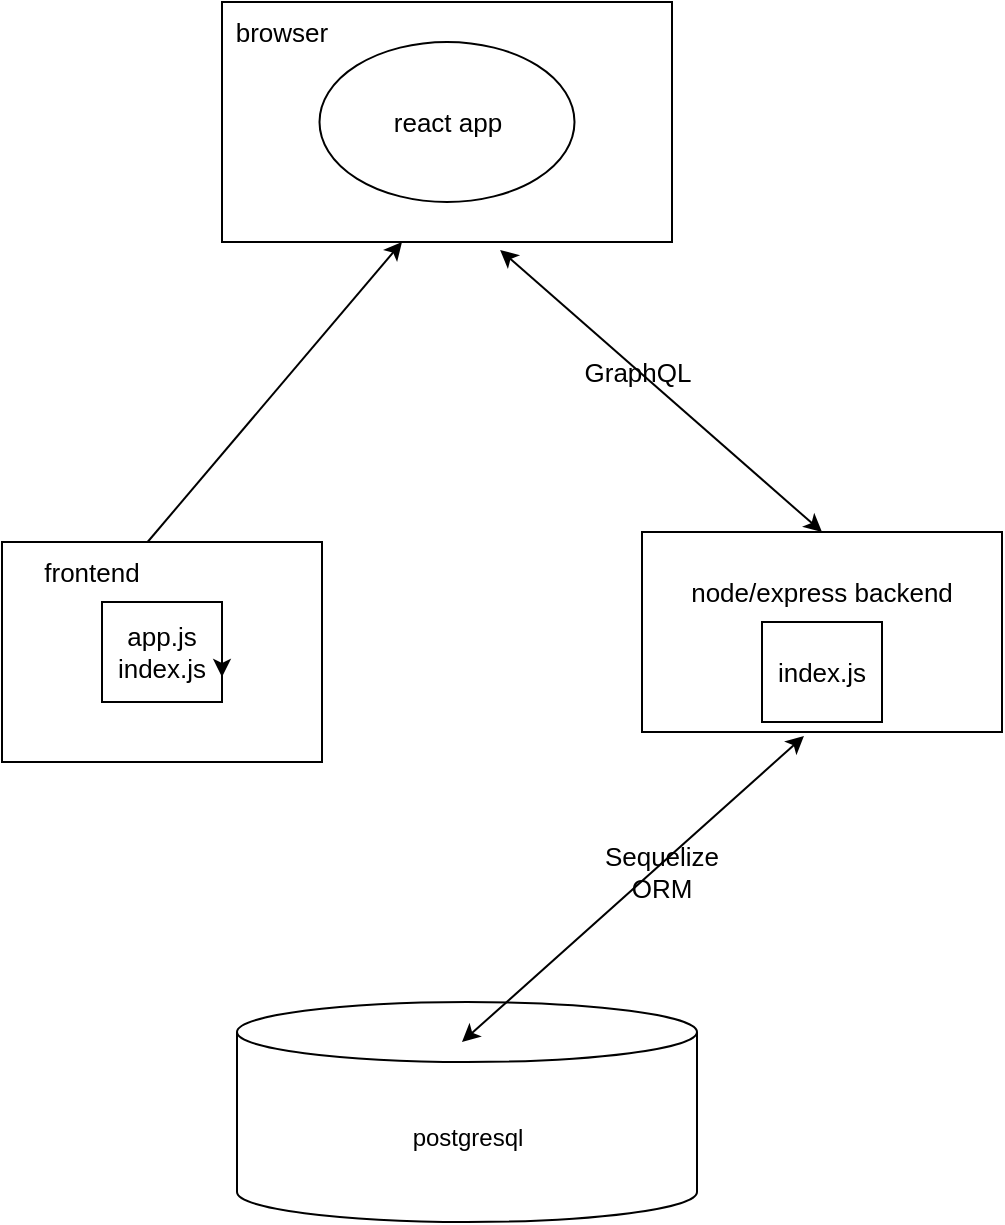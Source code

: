 <mxfile>
    <diagram id="xcbblTAlZrjRT_aNGaZx" name="Page-1">
        <mxGraphModel dx="1068" dy="910" grid="1" gridSize="10" guides="1" tooltips="1" connect="1" arrows="1" fold="1" page="1" pageScale="1" pageWidth="850" pageHeight="1100" math="0" shadow="0">
            <root>
                <mxCell id="0"/>
                <mxCell id="1" parent="0"/>
                <mxCell id="16" value="" style="rounded=0;whiteSpace=wrap;html=1;fontSize=13;" vertex="1" parent="1">
                    <mxGeometry x="150" y="360" width="160" height="110" as="geometry"/>
                </mxCell>
                <mxCell id="2" value="postgresql" style="shape=cylinder3;whiteSpace=wrap;html=1;boundedLbl=1;backgroundOutline=1;size=15;" vertex="1" parent="1">
                    <mxGeometry x="267.5" y="590" width="230" height="110" as="geometry"/>
                </mxCell>
                <mxCell id="4" value="" style="rounded=0;whiteSpace=wrap;html=1;align=left;" vertex="1" parent="1">
                    <mxGeometry x="260" y="90" width="225" height="120" as="geometry"/>
                </mxCell>
                <mxCell id="5" value="browser" style="text;html=1;strokeColor=none;fillColor=none;align=center;verticalAlign=middle;whiteSpace=wrap;rounded=0;fontSize=13;" vertex="1" parent="1">
                    <mxGeometry x="260" y="90" width="60" height="30" as="geometry"/>
                </mxCell>
                <mxCell id="6" value="react app" style="ellipse;whiteSpace=wrap;html=1;fontSize=13;" vertex="1" parent="1">
                    <mxGeometry x="308.75" y="110" width="127.5" height="80" as="geometry"/>
                </mxCell>
                <mxCell id="10" value="" style="rounded=0;whiteSpace=wrap;html=1;fontSize=13;" vertex="1" parent="1">
                    <mxGeometry x="470" y="355" width="180" height="100" as="geometry"/>
                </mxCell>
                <mxCell id="8" value="app.js&lt;br&gt;index.js" style="rounded=0;whiteSpace=wrap;html=1;fontSize=13;" vertex="1" parent="1">
                    <mxGeometry x="200" y="390" width="60" height="50" as="geometry"/>
                </mxCell>
                <mxCell id="9" value="index.js" style="rounded=0;whiteSpace=wrap;html=1;fontSize=13;" vertex="1" parent="1">
                    <mxGeometry x="530" y="400" width="60" height="50" as="geometry"/>
                </mxCell>
                <mxCell id="15" value="node/express backend" style="text;html=1;strokeColor=none;fillColor=none;align=center;verticalAlign=middle;whiteSpace=wrap;rounded=0;fontSize=13;" vertex="1" parent="1">
                    <mxGeometry x="475" y="370" width="170" height="30" as="geometry"/>
                </mxCell>
                <mxCell id="17" style="edgeStyle=none;html=1;exitX=1;exitY=0.5;exitDx=0;exitDy=0;entryX=1;entryY=0.75;entryDx=0;entryDy=0;fontSize=13;" edge="1" parent="1" source="8" target="8">
                    <mxGeometry relative="1" as="geometry"/>
                </mxCell>
                <mxCell id="20" value="" style="endArrow=classic;html=1;fontSize=13;exitX=0.455;exitY=0;exitDx=0;exitDy=0;exitPerimeter=0;" edge="1" parent="1" source="16">
                    <mxGeometry width="50" height="50" relative="1" as="geometry">
                        <mxPoint x="190" y="360" as="sourcePoint"/>
                        <mxPoint x="350" y="210" as="targetPoint"/>
                    </mxGeometry>
                </mxCell>
                <mxCell id="25" value="frontend" style="text;html=1;strokeColor=none;fillColor=none;align=center;verticalAlign=middle;whiteSpace=wrap;rounded=0;fontSize=13;" vertex="1" parent="1">
                    <mxGeometry x="165" y="360" width="60" height="30" as="geometry"/>
                </mxCell>
                <mxCell id="26" value="" style="endArrow=classic;startArrow=classic;html=1;fontSize=13;entryX=0.618;entryY=1.033;entryDx=0;entryDy=0;entryPerimeter=0;exitX=0.5;exitY=0;exitDx=0;exitDy=0;" edge="1" parent="1" source="10" target="4">
                    <mxGeometry width="50" height="50" relative="1" as="geometry">
                        <mxPoint x="485" y="320" as="sourcePoint"/>
                        <mxPoint x="535" y="270" as="targetPoint"/>
                    </mxGeometry>
                </mxCell>
                <mxCell id="27" value="" style="endArrow=classic;startArrow=classic;html=1;fontSize=13;entryX=0.45;entryY=1.02;entryDx=0;entryDy=0;entryPerimeter=0;exitX=0.489;exitY=0.182;exitDx=0;exitDy=0;exitPerimeter=0;" edge="1" parent="1" source="2" target="10">
                    <mxGeometry width="50" height="50" relative="1" as="geometry">
                        <mxPoint x="570" y="596.04" as="sourcePoint"/>
                        <mxPoint x="409.05" y="455" as="targetPoint"/>
                    </mxGeometry>
                </mxCell>
                <mxCell id="28" value="Sequelize ORM" style="text;html=1;strokeColor=none;fillColor=none;align=center;verticalAlign=middle;whiteSpace=wrap;rounded=0;fontSize=13;" vertex="1" parent="1">
                    <mxGeometry x="450" y="510" width="60" height="30" as="geometry"/>
                </mxCell>
                <mxCell id="29" value="GraphQL" style="text;html=1;strokeColor=none;fillColor=none;align=center;verticalAlign=middle;whiteSpace=wrap;rounded=0;fontSize=13;" vertex="1" parent="1">
                    <mxGeometry x="437.5" y="260" width="60" height="30" as="geometry"/>
                </mxCell>
            </root>
        </mxGraphModel>
    </diagram>
</mxfile>